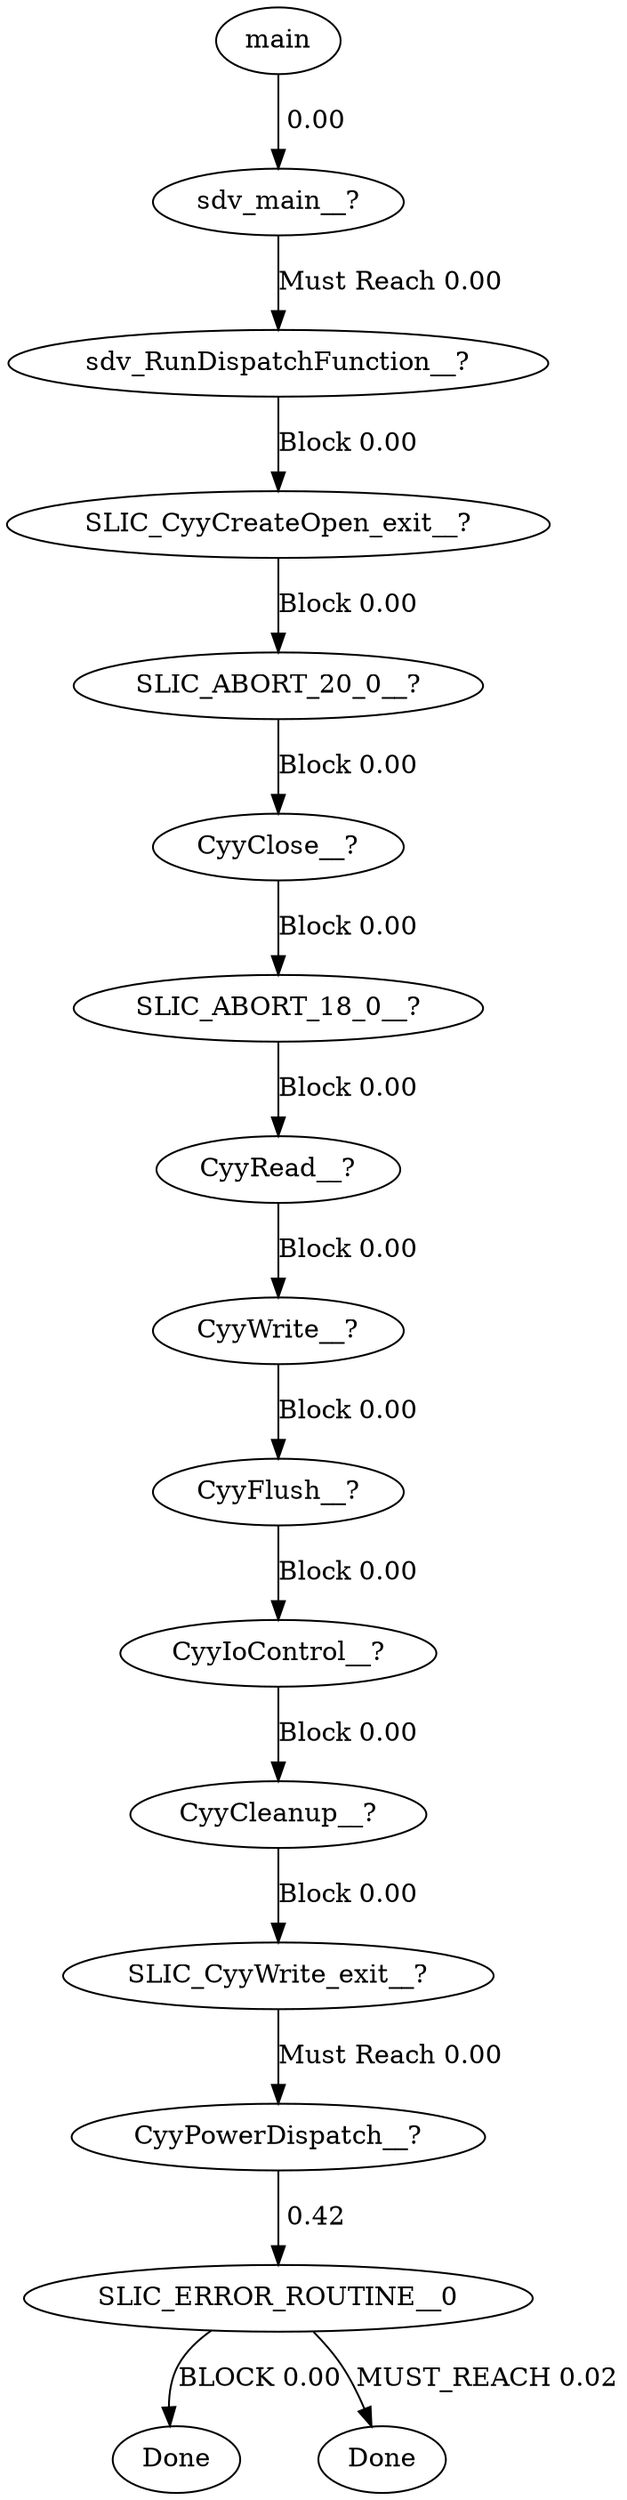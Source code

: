 digraph TG {
0 [label="main"]
1 [label="sdv_main__?"]
2 [label="sdv_RunDispatchFunction__?"]
3 [label="SLIC_CyyCreateOpen_exit__?"]
4 [label="SLIC_ABORT_20_0__?"]
5 [label="CyyClose__?"]
6 [label="SLIC_ABORT_18_0__?"]
7 [label="CyyRead__?"]
8 [label="CyyWrite__?"]
9 [label="CyyFlush__?"]
10 [label="CyyIoControl__?"]
11 [label="CyyCleanup__?"]
12 [label="SLIC_CyyWrite_exit__?"]
13 [label="CyyPowerDispatch__?"]
14 [label="SLIC_ERROR_ROUTINE__0"]
15 [label="Done"]
16 [label="Done"]
0 -> 1 [label=" 0.00"]
1 -> 2 [label="Must Reach 0.00"]
2 -> 3 [label="Block 0.00"]
3 -> 4 [label="Block 0.00"]
4 -> 5 [label="Block 0.00"]
5 -> 6 [label="Block 0.00"]
6 -> 7 [label="Block 0.00"]
7 -> 8 [label="Block 0.00"]
8 -> 9 [label="Block 0.00"]
9 -> 10 [label="Block 0.00"]
10 -> 11 [label="Block 0.00"]
11 -> 12 [label="Block 0.00"]
12 -> 13 [label="Must Reach 0.00"]
13 -> 14 [label=" 0.42"]
14 -> 15 [label="BLOCK 0.00"]
14 -> 16 [label="MUST_REACH 0.02"]
}

